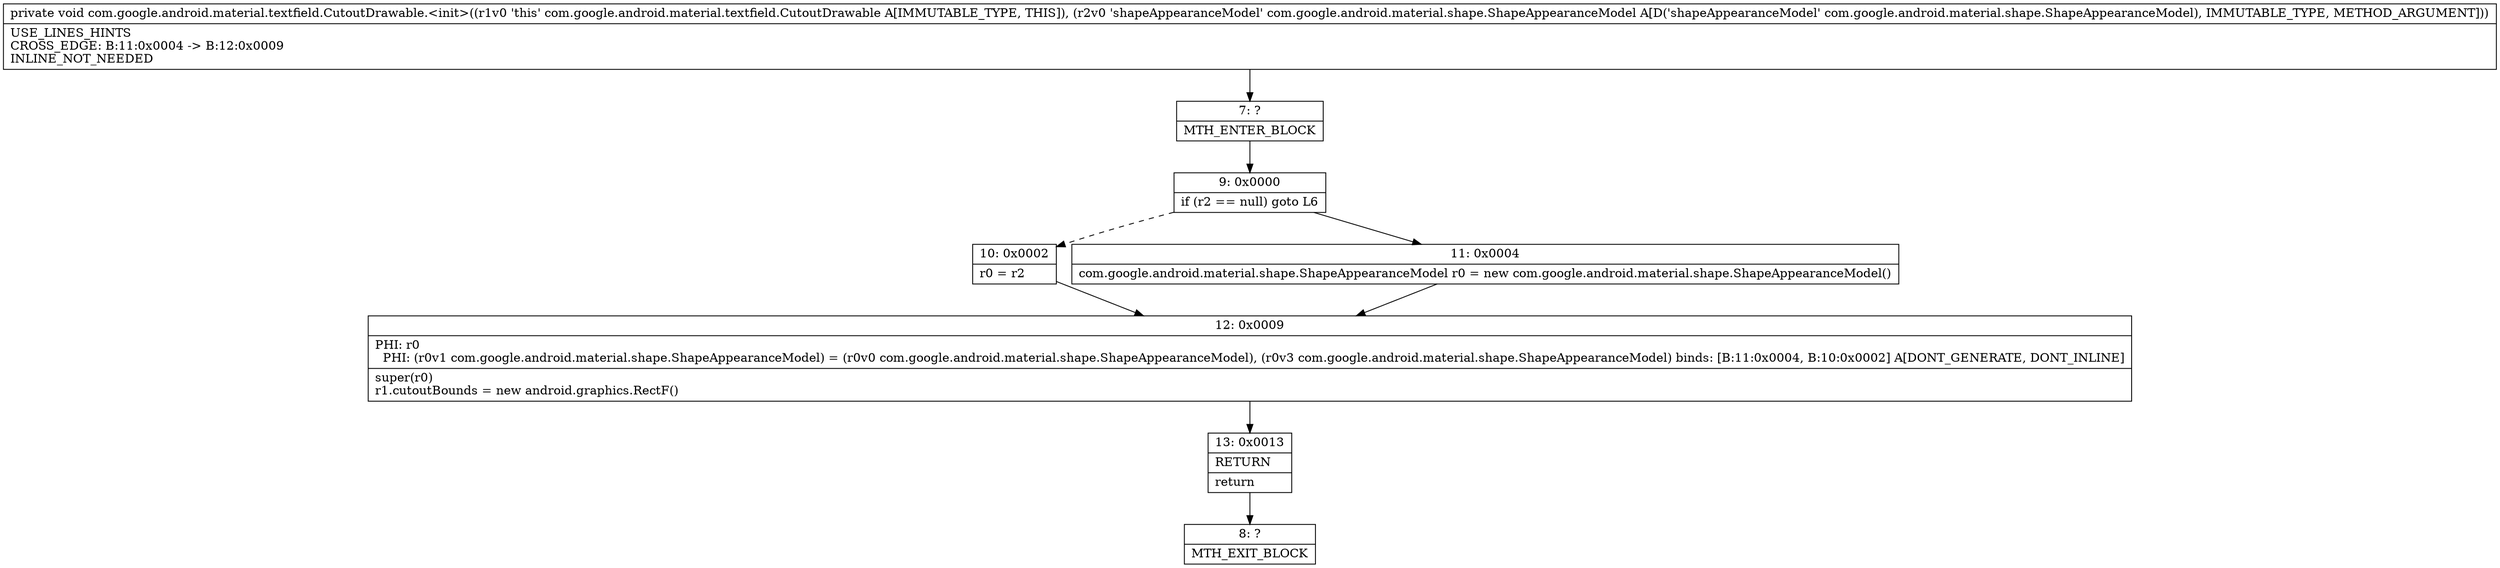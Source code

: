 digraph "CFG forcom.google.android.material.textfield.CutoutDrawable.\<init\>(Lcom\/google\/android\/material\/shape\/ShapeAppearanceModel;)V" {
Node_7 [shape=record,label="{7\:\ ?|MTH_ENTER_BLOCK\l}"];
Node_9 [shape=record,label="{9\:\ 0x0000|if (r2 == null) goto L6\l}"];
Node_10 [shape=record,label="{10\:\ 0x0002|r0 = r2\l}"];
Node_12 [shape=record,label="{12\:\ 0x0009|PHI: r0 \l  PHI: (r0v1 com.google.android.material.shape.ShapeAppearanceModel) = (r0v0 com.google.android.material.shape.ShapeAppearanceModel), (r0v3 com.google.android.material.shape.ShapeAppearanceModel) binds: [B:11:0x0004, B:10:0x0002] A[DONT_GENERATE, DONT_INLINE]\l|super(r0)\lr1.cutoutBounds = new android.graphics.RectF()\l}"];
Node_13 [shape=record,label="{13\:\ 0x0013|RETURN\l|return\l}"];
Node_8 [shape=record,label="{8\:\ ?|MTH_EXIT_BLOCK\l}"];
Node_11 [shape=record,label="{11\:\ 0x0004|com.google.android.material.shape.ShapeAppearanceModel r0 = new com.google.android.material.shape.ShapeAppearanceModel()\l}"];
MethodNode[shape=record,label="{private void com.google.android.material.textfield.CutoutDrawable.\<init\>((r1v0 'this' com.google.android.material.textfield.CutoutDrawable A[IMMUTABLE_TYPE, THIS]), (r2v0 'shapeAppearanceModel' com.google.android.material.shape.ShapeAppearanceModel A[D('shapeAppearanceModel' com.google.android.material.shape.ShapeAppearanceModel), IMMUTABLE_TYPE, METHOD_ARGUMENT]))  | USE_LINES_HINTS\lCROSS_EDGE: B:11:0x0004 \-\> B:12:0x0009\lINLINE_NOT_NEEDED\l}"];
MethodNode -> Node_7;Node_7 -> Node_9;
Node_9 -> Node_10[style=dashed];
Node_9 -> Node_11;
Node_10 -> Node_12;
Node_12 -> Node_13;
Node_13 -> Node_8;
Node_11 -> Node_12;
}

